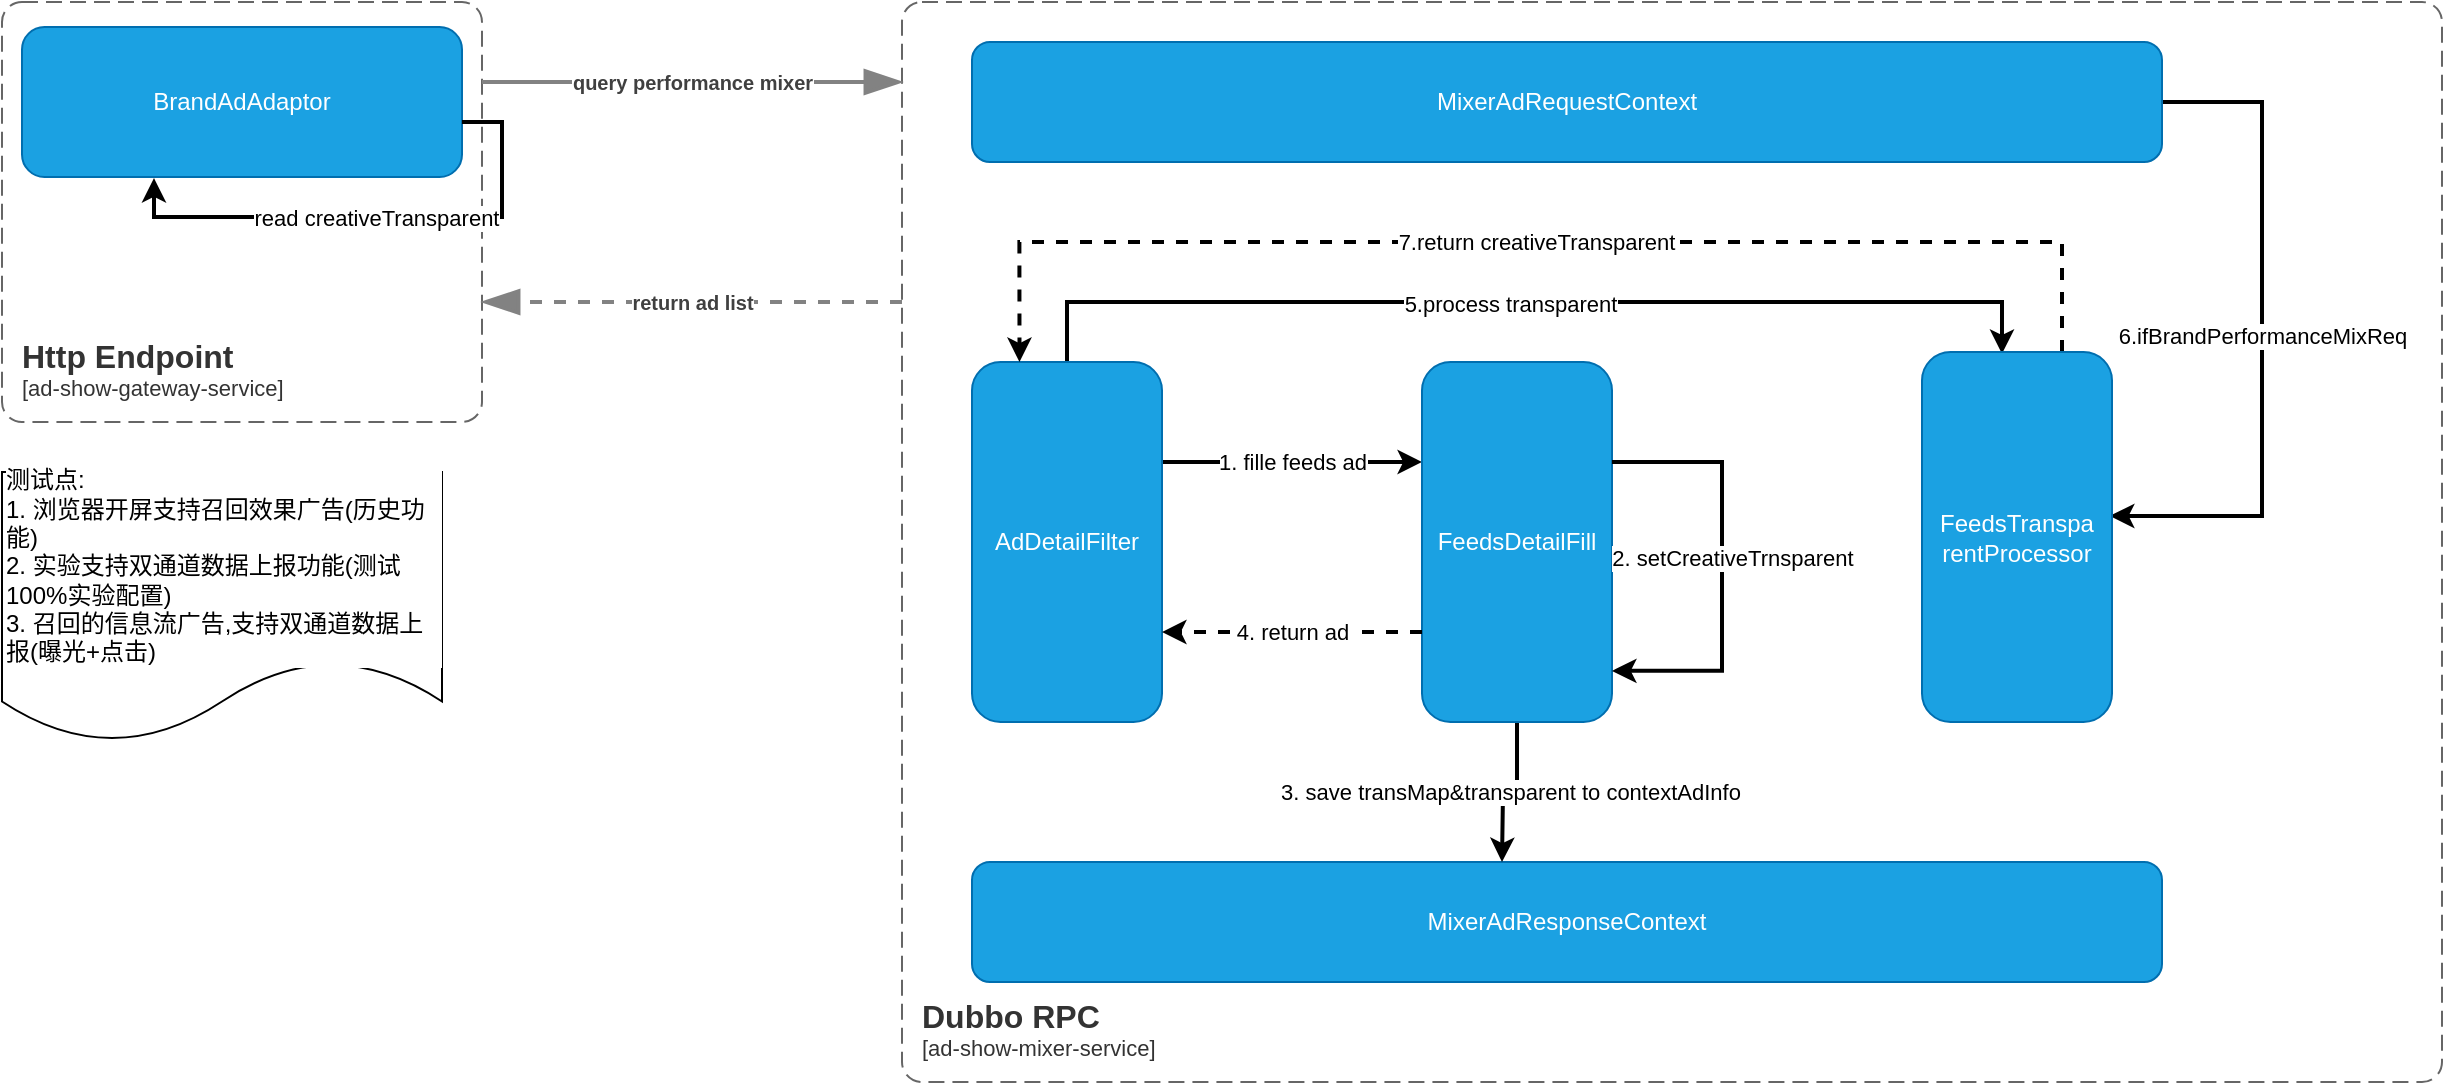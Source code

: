 <mxfile version="19.0.0" type="github">
  <diagram id="5oWeMIHYimpNjEYFYi9c" name="信息流效果集合品牌SDK">
    <mxGraphModel dx="1422" dy="762" grid="1" gridSize="10" guides="1" tooltips="1" connect="1" arrows="1" fold="1" page="1" pageScale="1" pageWidth="1100" pageHeight="850" math="0" shadow="0">
      <root>
        <mxCell id="0" />
        <mxCell id="1" parent="0" />
        <object placeholders="1" c4Name="Http Endpoint" c4Type="SystemScopeBoundary" c4Application="ad-show-gateway-service" label="&lt;font style=&quot;font-size: 16px&quot;&gt;&lt;b&gt;&lt;div style=&quot;text-align: left&quot;&gt;%c4Name%&lt;/div&gt;&lt;/b&gt;&lt;/font&gt;&lt;div style=&quot;text-align: left&quot;&gt;[%c4Application%]&lt;/div&gt;" id="68UAQQjrMY6dqDlBcahg-1">
          <mxCell style="rounded=1;fontSize=11;whiteSpace=wrap;html=1;dashed=1;arcSize=20;fillColor=none;strokeColor=#666666;fontColor=#333333;labelBackgroundColor=none;align=left;verticalAlign=bottom;labelBorderColor=none;spacingTop=0;spacing=10;dashPattern=8 4;metaEdit=1;rotatable=0;perimeter=rectanglePerimeter;noLabel=0;labelPadding=0;allowArrows=0;connectable=0;expand=0;recursiveResize=0;editable=1;pointerEvents=0;absoluteArcSize=1;points=[[0.25,0,0],[0.5,0,0],[0.75,0,0],[1,0.25,0],[1,0.5,0],[1,0.75,0],[0.75,1,0],[0.5,1,0],[0.25,1,0],[0,0.75,0],[0,0.5,0],[0,0.25,0]];" vertex="1" parent="1">
            <mxGeometry x="10" y="190" width="240" height="210" as="geometry" />
          </mxCell>
        </object>
        <object placeholders="1" c4Name="Dubbo RPC" c4Type="SystemScopeBoundary" c4Application="ad-show-mixer-service" label="&lt;font style=&quot;font-size: 16px&quot;&gt;&lt;b&gt;&lt;div style=&quot;text-align: left&quot;&gt;%c4Name%&lt;/div&gt;&lt;/b&gt;&lt;/font&gt;&lt;div style=&quot;text-align: left&quot;&gt;[%c4Application%]&lt;/div&gt;" id="68UAQQjrMY6dqDlBcahg-2">
          <mxCell style="rounded=1;fontSize=11;whiteSpace=wrap;html=1;dashed=1;arcSize=20;fillColor=none;strokeColor=#666666;fontColor=#333333;labelBackgroundColor=none;align=left;verticalAlign=bottom;labelBorderColor=none;spacingTop=0;spacing=10;dashPattern=8 4;metaEdit=1;rotatable=0;perimeter=rectanglePerimeter;noLabel=0;labelPadding=0;allowArrows=0;connectable=0;expand=0;recursiveResize=0;editable=1;pointerEvents=0;absoluteArcSize=1;points=[[0.25,0,0],[0.5,0,0],[0.75,0,0],[1,0.25,0],[1,0.5,0],[1,0.75,0],[0.75,1,0],[0.5,1,0],[0.25,1,0],[0,0.75,0],[0,0.5,0],[0,0.25,0]];" vertex="1" parent="1">
            <mxGeometry x="460" y="190" width="770" height="540" as="geometry" />
          </mxCell>
        </object>
        <mxCell id="68UAQQjrMY6dqDlBcahg-23" value="6.ifBrandPerformanceMixReq" style="edgeStyle=orthogonalEdgeStyle;rounded=0;orthogonalLoop=1;jettySize=auto;html=1;entryX=0.989;entryY=0.443;entryDx=0;entryDy=0;entryPerimeter=0;labelBackgroundColor=default;strokeWidth=2;" edge="1" parent="1" source="68UAQQjrMY6dqDlBcahg-6" target="68UAQQjrMY6dqDlBcahg-15">
          <mxGeometry relative="1" as="geometry">
            <Array as="points">
              <mxPoint x="1140" y="240" />
              <mxPoint x="1140" y="447" />
            </Array>
          </mxGeometry>
        </mxCell>
        <mxCell id="68UAQQjrMY6dqDlBcahg-6" value="MixerAdRequestContext" style="rounded=1;whiteSpace=wrap;html=1;fillColor=#1ba1e2;strokeColor=#006EAF;fontColor=#ffffff;" vertex="1" parent="1">
          <mxGeometry x="495" y="210" width="595" height="60" as="geometry" />
        </mxCell>
        <mxCell id="68UAQQjrMY6dqDlBcahg-7" value="MixerAdResponseContext" style="rounded=1;whiteSpace=wrap;html=1;fillColor=#1ba1e2;strokeColor=#006EAF;fontColor=#ffffff;" vertex="1" parent="1">
          <mxGeometry x="495" y="620" width="595" height="60" as="geometry" />
        </mxCell>
        <mxCell id="68UAQQjrMY6dqDlBcahg-10" value="1. fille feeds ad" style="edgeStyle=orthogonalEdgeStyle;rounded=0;orthogonalLoop=1;jettySize=auto;html=1;strokeWidth=2;" edge="1" parent="1" source="68UAQQjrMY6dqDlBcahg-8" target="68UAQQjrMY6dqDlBcahg-9">
          <mxGeometry relative="1" as="geometry">
            <Array as="points">
              <mxPoint x="660" y="420" />
              <mxPoint x="660" y="420" />
            </Array>
          </mxGeometry>
        </mxCell>
        <mxCell id="68UAQQjrMY6dqDlBcahg-16" style="edgeStyle=orthogonalEdgeStyle;rounded=0;orthogonalLoop=1;jettySize=auto;html=1;entryX=0.421;entryY=0.005;entryDx=0;entryDy=0;entryPerimeter=0;labelBackgroundColor=none;strokeWidth=2;" edge="1" parent="1" source="68UAQQjrMY6dqDlBcahg-8" target="68UAQQjrMY6dqDlBcahg-15">
          <mxGeometry relative="1" as="geometry">
            <Array as="points">
              <mxPoint x="543" y="340" />
              <mxPoint x="1010" y="340" />
            </Array>
          </mxGeometry>
        </mxCell>
        <mxCell id="68UAQQjrMY6dqDlBcahg-18" value="5.process transparent" style="edgeLabel;html=1;align=center;verticalAlign=middle;resizable=0;points=[];" vertex="1" connectable="0" parent="68UAQQjrMY6dqDlBcahg-16">
          <mxGeometry x="-0.039" y="-1" relative="1" as="geometry">
            <mxPoint as="offset" />
          </mxGeometry>
        </mxCell>
        <mxCell id="68UAQQjrMY6dqDlBcahg-8" value="AdDetailFilter" style="rounded=1;whiteSpace=wrap;html=1;fillColor=#1ba1e2;fontColor=#ffffff;strokeColor=#006EAF;" vertex="1" parent="1">
          <mxGeometry x="495" y="370" width="95" height="180" as="geometry" />
        </mxCell>
        <mxCell id="68UAQQjrMY6dqDlBcahg-13" value="3. save transMap&amp;amp;transparent to contextAdInfo" style="edgeStyle=orthogonalEdgeStyle;rounded=0;orthogonalLoop=1;jettySize=auto;html=1;exitX=0.5;exitY=1;exitDx=0;exitDy=0;strokeWidth=2;" edge="1" parent="1" source="68UAQQjrMY6dqDlBcahg-9">
          <mxGeometry relative="1" as="geometry">
            <mxPoint x="760" y="620" as="targetPoint" />
          </mxGeometry>
        </mxCell>
        <mxCell id="68UAQQjrMY6dqDlBcahg-9" value="FeedsDetailFill" style="rounded=1;whiteSpace=wrap;html=1;fillColor=#1ba1e2;fontColor=#ffffff;strokeColor=#006EAF;" vertex="1" parent="1">
          <mxGeometry x="720" y="370" width="95" height="180" as="geometry" />
        </mxCell>
        <mxCell id="68UAQQjrMY6dqDlBcahg-11" style="edgeStyle=orthogonalEdgeStyle;rounded=0;orthogonalLoop=1;jettySize=auto;html=1;entryX=1;entryY=0.858;entryDx=0;entryDy=0;entryPerimeter=0;strokeWidth=2;" edge="1" parent="1" source="68UAQQjrMY6dqDlBcahg-9" target="68UAQQjrMY6dqDlBcahg-9">
          <mxGeometry relative="1" as="geometry">
            <Array as="points">
              <mxPoint x="768" y="420" />
              <mxPoint x="870" y="420" />
              <mxPoint x="870" y="543" />
            </Array>
          </mxGeometry>
        </mxCell>
        <mxCell id="68UAQQjrMY6dqDlBcahg-12" value="2. setCreativeTrnsparent" style="edgeLabel;html=1;align=center;verticalAlign=middle;resizable=0;points=[];labelBackgroundColor=default;" vertex="1" connectable="0" parent="68UAQQjrMY6dqDlBcahg-11">
          <mxGeometry x="-0.041" y="5" relative="1" as="geometry">
            <mxPoint as="offset" />
          </mxGeometry>
        </mxCell>
        <mxCell id="68UAQQjrMY6dqDlBcahg-20" value="7.return creativeTransparent" style="edgeStyle=orthogonalEdgeStyle;rounded=0;orthogonalLoop=1;jettySize=auto;html=1;entryX=0.25;entryY=0;entryDx=0;entryDy=0;labelBackgroundColor=default;strokeWidth=2;dashed=1;" edge="1" parent="1" source="68UAQQjrMY6dqDlBcahg-15" target="68UAQQjrMY6dqDlBcahg-8">
          <mxGeometry relative="1" as="geometry">
            <Array as="points">
              <mxPoint x="1040" y="310" />
              <mxPoint x="519" y="310" />
            </Array>
          </mxGeometry>
        </mxCell>
        <mxCell id="68UAQQjrMY6dqDlBcahg-15" value="FeedsTranspa&lt;br&gt;rentProcessor" style="rounded=1;whiteSpace=wrap;html=1;fillColor=#1ba1e2;fontColor=#ffffff;strokeColor=#006EAF;" vertex="1" parent="1">
          <mxGeometry x="970" y="365" width="95" height="185" as="geometry" />
        </mxCell>
        <mxCell id="68UAQQjrMY6dqDlBcahg-14" value="4. return ad" style="edgeStyle=orthogonalEdgeStyle;rounded=0;orthogonalLoop=1;jettySize=auto;html=1;entryX=1;entryY=0.75;entryDx=0;entryDy=0;strokeWidth=2;dashed=1;exitX=0;exitY=0.75;exitDx=0;exitDy=0;labelBackgroundColor=default;" edge="1" parent="1" source="68UAQQjrMY6dqDlBcahg-9" target="68UAQQjrMY6dqDlBcahg-8">
          <mxGeometry relative="1" as="geometry">
            <Array as="points">
              <mxPoint x="690" y="505" />
              <mxPoint x="690" y="505" />
            </Array>
          </mxGeometry>
        </mxCell>
        <mxCell id="68UAQQjrMY6dqDlBcahg-24" value="BrandAdAdaptor" style="rounded=1;whiteSpace=wrap;html=1;fillColor=#1ba1e2;fontColor=#ffffff;strokeColor=#006EAF;" vertex="1" parent="1">
          <mxGeometry x="20" y="202.5" width="220" height="75" as="geometry" />
        </mxCell>
        <object placeholders="1" c4Type="Relationship" c4Description="query performance mixer" label="&lt;div style=&quot;text-align: left&quot;&gt;&lt;div style=&quot;text-align: center&quot;&gt;&lt;b&gt;%c4Description%&lt;/b&gt;&lt;/div&gt;" id="68UAQQjrMY6dqDlBcahg-26">
          <mxCell style="endArrow=blockThin;html=1;fontSize=10;fontColor=#404040;strokeWidth=2;endFill=1;strokeColor=#828282;elbow=vertical;metaEdit=1;endSize=14;startSize=14;jumpStyle=arc;jumpSize=16;rounded=0;edgeStyle=orthogonalEdgeStyle;labelBackgroundColor=default;" edge="1" parent="1">
            <mxGeometry width="240" relative="1" as="geometry">
              <mxPoint x="250" y="230" as="sourcePoint" />
              <mxPoint x="460" y="230" as="targetPoint" />
            </mxGeometry>
          </mxCell>
        </object>
        <object placeholders="1" c4Type="Relationship" c4Description="return ad list" label="&lt;div style=&quot;text-align: left&quot;&gt;&lt;div style=&quot;text-align: center&quot;&gt;&lt;b&gt;%c4Description%&lt;/b&gt;&lt;/div&gt;" id="68UAQQjrMY6dqDlBcahg-27">
          <mxCell style="endArrow=blockThin;html=1;fontSize=10;fontColor=#404040;strokeWidth=2;endFill=1;strokeColor=#828282;elbow=vertical;metaEdit=1;endSize=14;startSize=14;jumpStyle=arc;jumpSize=16;rounded=0;edgeStyle=orthogonalEdgeStyle;labelBackgroundColor=default;dashed=1;" edge="1" parent="1">
            <mxGeometry width="240" relative="1" as="geometry">
              <mxPoint x="460" y="340" as="sourcePoint" />
              <mxPoint x="250" y="340" as="targetPoint" />
            </mxGeometry>
          </mxCell>
        </object>
        <mxCell id="68UAQQjrMY6dqDlBcahg-28" value="read creativeTransparent" style="edgeStyle=orthogonalEdgeStyle;rounded=0;orthogonalLoop=1;jettySize=auto;html=1;entryX=0.3;entryY=1.007;entryDx=0;entryDy=0;entryPerimeter=0;labelBackgroundColor=default;strokeWidth=2;exitX=1;exitY=0.633;exitDx=0;exitDy=0;exitPerimeter=0;" edge="1" parent="1" source="68UAQQjrMY6dqDlBcahg-24" target="68UAQQjrMY6dqDlBcahg-24">
          <mxGeometry relative="1" as="geometry" />
        </mxCell>
        <mxCell id="68UAQQjrMY6dqDlBcahg-29" value="测试点:&lt;br&gt;1. 浏览器开屏支持召回效果广告(历史功能)&lt;br&gt;2. 实验支持双通道数据上报功能(测试100%实验配置)&lt;br&gt;3. 召回的信息流广告,支持双通道数据上报(曝光+点击)" style="shape=document;whiteSpace=wrap;html=1;boundedLbl=1;labelBackgroundColor=default;align=left;" vertex="1" parent="1">
          <mxGeometry x="10" y="425" width="220" height="135" as="geometry" />
        </mxCell>
      </root>
    </mxGraphModel>
  </diagram>
</mxfile>
